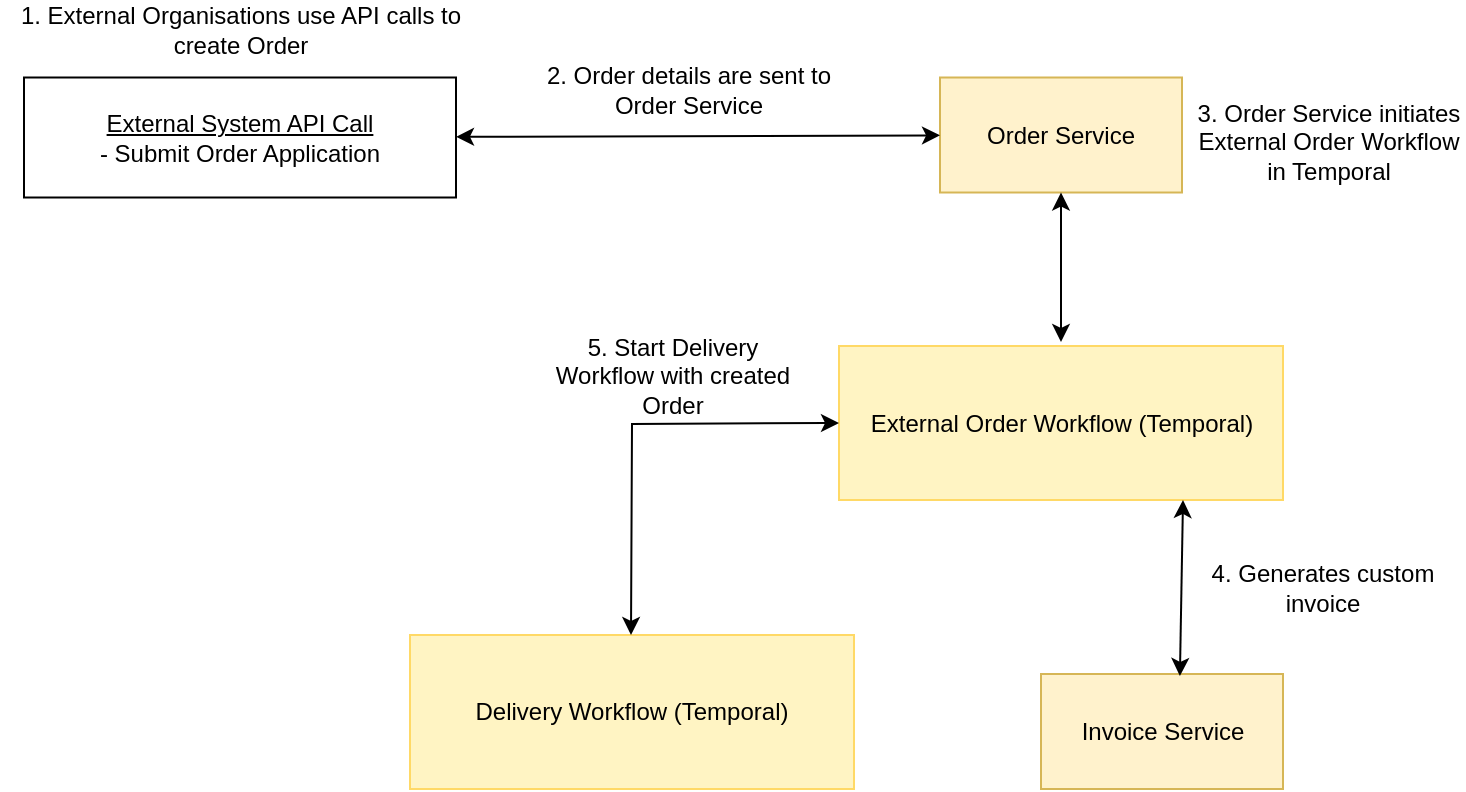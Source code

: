<mxfile version="26.0.16">
  <diagram name="Page-1" id="AIPoxRdhrtce3UdJt4KN">
    <mxGraphModel dx="1026" dy="684" grid="0" gridSize="10" guides="1" tooltips="1" connect="1" arrows="1" fold="1" page="1" pageScale="1" pageWidth="827" pageHeight="1169" math="0" shadow="0">
      <root>
        <mxCell id="0" />
        <mxCell id="1" parent="0" />
        <mxCell id="uWxkei3LBMc92IfPlKmw-2" value="&lt;u&gt;External System API Call&lt;/u&gt;&lt;div&gt;- Submit Order Application&lt;/div&gt;" style="rounded=0;whiteSpace=wrap;html=1;" parent="1" vertex="1">
          <mxGeometry x="32" y="58.75" width="216" height="60" as="geometry" />
        </mxCell>
        <mxCell id="uWxkei3LBMc92IfPlKmw-4" value="Order Service" style="rounded=0;whiteSpace=wrap;html=1;fillColor=#fff2cc;strokeColor=#d6b656;" parent="1" vertex="1">
          <mxGeometry x="490" y="58.75" width="121" height="57.5" as="geometry" />
        </mxCell>
        <mxCell id="uWxkei3LBMc92IfPlKmw-7" value="1. External Organisations use API calls to create Order" style="text;html=1;align=center;verticalAlign=middle;whiteSpace=wrap;rounded=0;" parent="1" vertex="1">
          <mxGeometry x="20.5" y="20" width="239" height="30" as="geometry" />
        </mxCell>
        <mxCell id="uWxkei3LBMc92IfPlKmw-12" value="" style="endArrow=classic;startArrow=classic;html=1;rounded=0;" parent="1" source="uWxkei3LBMc92IfPlKmw-2" target="uWxkei3LBMc92IfPlKmw-4" edge="1">
          <mxGeometry width="50" height="50" relative="1" as="geometry">
            <mxPoint x="359" y="307" as="sourcePoint" />
            <mxPoint x="409" y="257" as="targetPoint" />
          </mxGeometry>
        </mxCell>
        <mxCell id="uWxkei3LBMc92IfPlKmw-13" value="" style="endArrow=classic;startArrow=classic;html=1;rounded=0;entryX=0.5;entryY=1;entryDx=0;entryDy=0;" parent="1" target="uWxkei3LBMc92IfPlKmw-4" edge="1">
          <mxGeometry width="50" height="50" relative="1" as="geometry">
            <mxPoint x="550.5" y="191" as="sourcePoint" />
            <mxPoint x="424" y="120.289" as="targetPoint" />
          </mxGeometry>
        </mxCell>
        <mxCell id="3v4G5k-9SBofemgfU9J0-1" value="2. Order details are sent to &lt;br&gt;Order Service" style="text;html=1;align=center;verticalAlign=middle;whiteSpace=wrap;rounded=0;" parent="1" vertex="1">
          <mxGeometry x="245" y="50" width="239" height="30" as="geometry" />
        </mxCell>
        <mxCell id="3v4G5k-9SBofemgfU9J0-18" value="Delivery Workflow (Temporal)" style="rounded=0;whiteSpace=wrap;html=1;fillColor=light-dark(#FFF4C3,var(--ge-dark-color, #121212));strokeColor=light-dark(#FFD966,#FFFFFF);" parent="1" vertex="1">
          <mxGeometry x="225" y="337.5" width="222" height="77" as="geometry" />
        </mxCell>
        <mxCell id="sGVSHZmp7kZCRn9jOwzH-1" value="External Order Workflow (Temporal)" style="rounded=0;whiteSpace=wrap;html=1;fillColor=light-dark(#FFF4C3,var(--ge-dark-color, #121212));strokeColor=light-dark(#FFD966,#FFFFFF);" vertex="1" parent="1">
          <mxGeometry x="439.5" y="193" width="222" height="77" as="geometry" />
        </mxCell>
        <mxCell id="sGVSHZmp7kZCRn9jOwzH-2" value="Invoice Service" style="rounded=0;whiteSpace=wrap;html=1;fillColor=#fff2cc;strokeColor=#d6b656;" vertex="1" parent="1">
          <mxGeometry x="540.5" y="357" width="121" height="57.5" as="geometry" />
        </mxCell>
        <mxCell id="sGVSHZmp7kZCRn9jOwzH-3" value="3. Order Service initiates External Order Workflow in Temporal" style="text;html=1;align=center;verticalAlign=middle;whiteSpace=wrap;rounded=0;" vertex="1" parent="1">
          <mxGeometry x="617" y="76" width="135" height="30" as="geometry" />
        </mxCell>
        <mxCell id="sGVSHZmp7kZCRn9jOwzH-4" value="4. Generates custom invoice" style="text;html=1;align=center;verticalAlign=middle;whiteSpace=wrap;rounded=0;" vertex="1" parent="1">
          <mxGeometry x="614" y="299" width="135" height="30" as="geometry" />
        </mxCell>
        <mxCell id="sGVSHZmp7kZCRn9jOwzH-5" value="" style="endArrow=classic;startArrow=classic;html=1;rounded=0;entryX=0.5;entryY=1;entryDx=0;entryDy=0;exitX=0.574;exitY=0.017;exitDx=0;exitDy=0;exitPerimeter=0;" edge="1" parent="1" source="sGVSHZmp7kZCRn9jOwzH-2">
          <mxGeometry width="50" height="50" relative="1" as="geometry">
            <mxPoint x="611" y="345" as="sourcePoint" />
            <mxPoint x="611.5" y="270" as="targetPoint" />
          </mxGeometry>
        </mxCell>
        <mxCell id="sGVSHZmp7kZCRn9jOwzH-6" value="" style="endArrow=classic;startArrow=classic;html=1;rounded=0;entryX=0;entryY=0.5;entryDx=0;entryDy=0;" edge="1" parent="1" target="sGVSHZmp7kZCRn9jOwzH-1">
          <mxGeometry width="50" height="50" relative="1" as="geometry">
            <mxPoint x="335.5" y="337.5" as="sourcePoint" />
            <mxPoint x="336" y="262.5" as="targetPoint" />
            <Array as="points">
              <mxPoint x="336" y="232" />
            </Array>
          </mxGeometry>
        </mxCell>
        <mxCell id="sGVSHZmp7kZCRn9jOwzH-7" value="5. Start Delivery Workflow with created Order" style="text;html=1;align=center;verticalAlign=middle;whiteSpace=wrap;rounded=0;" vertex="1" parent="1">
          <mxGeometry x="289" y="193" width="135" height="30" as="geometry" />
        </mxCell>
      </root>
    </mxGraphModel>
  </diagram>
</mxfile>
